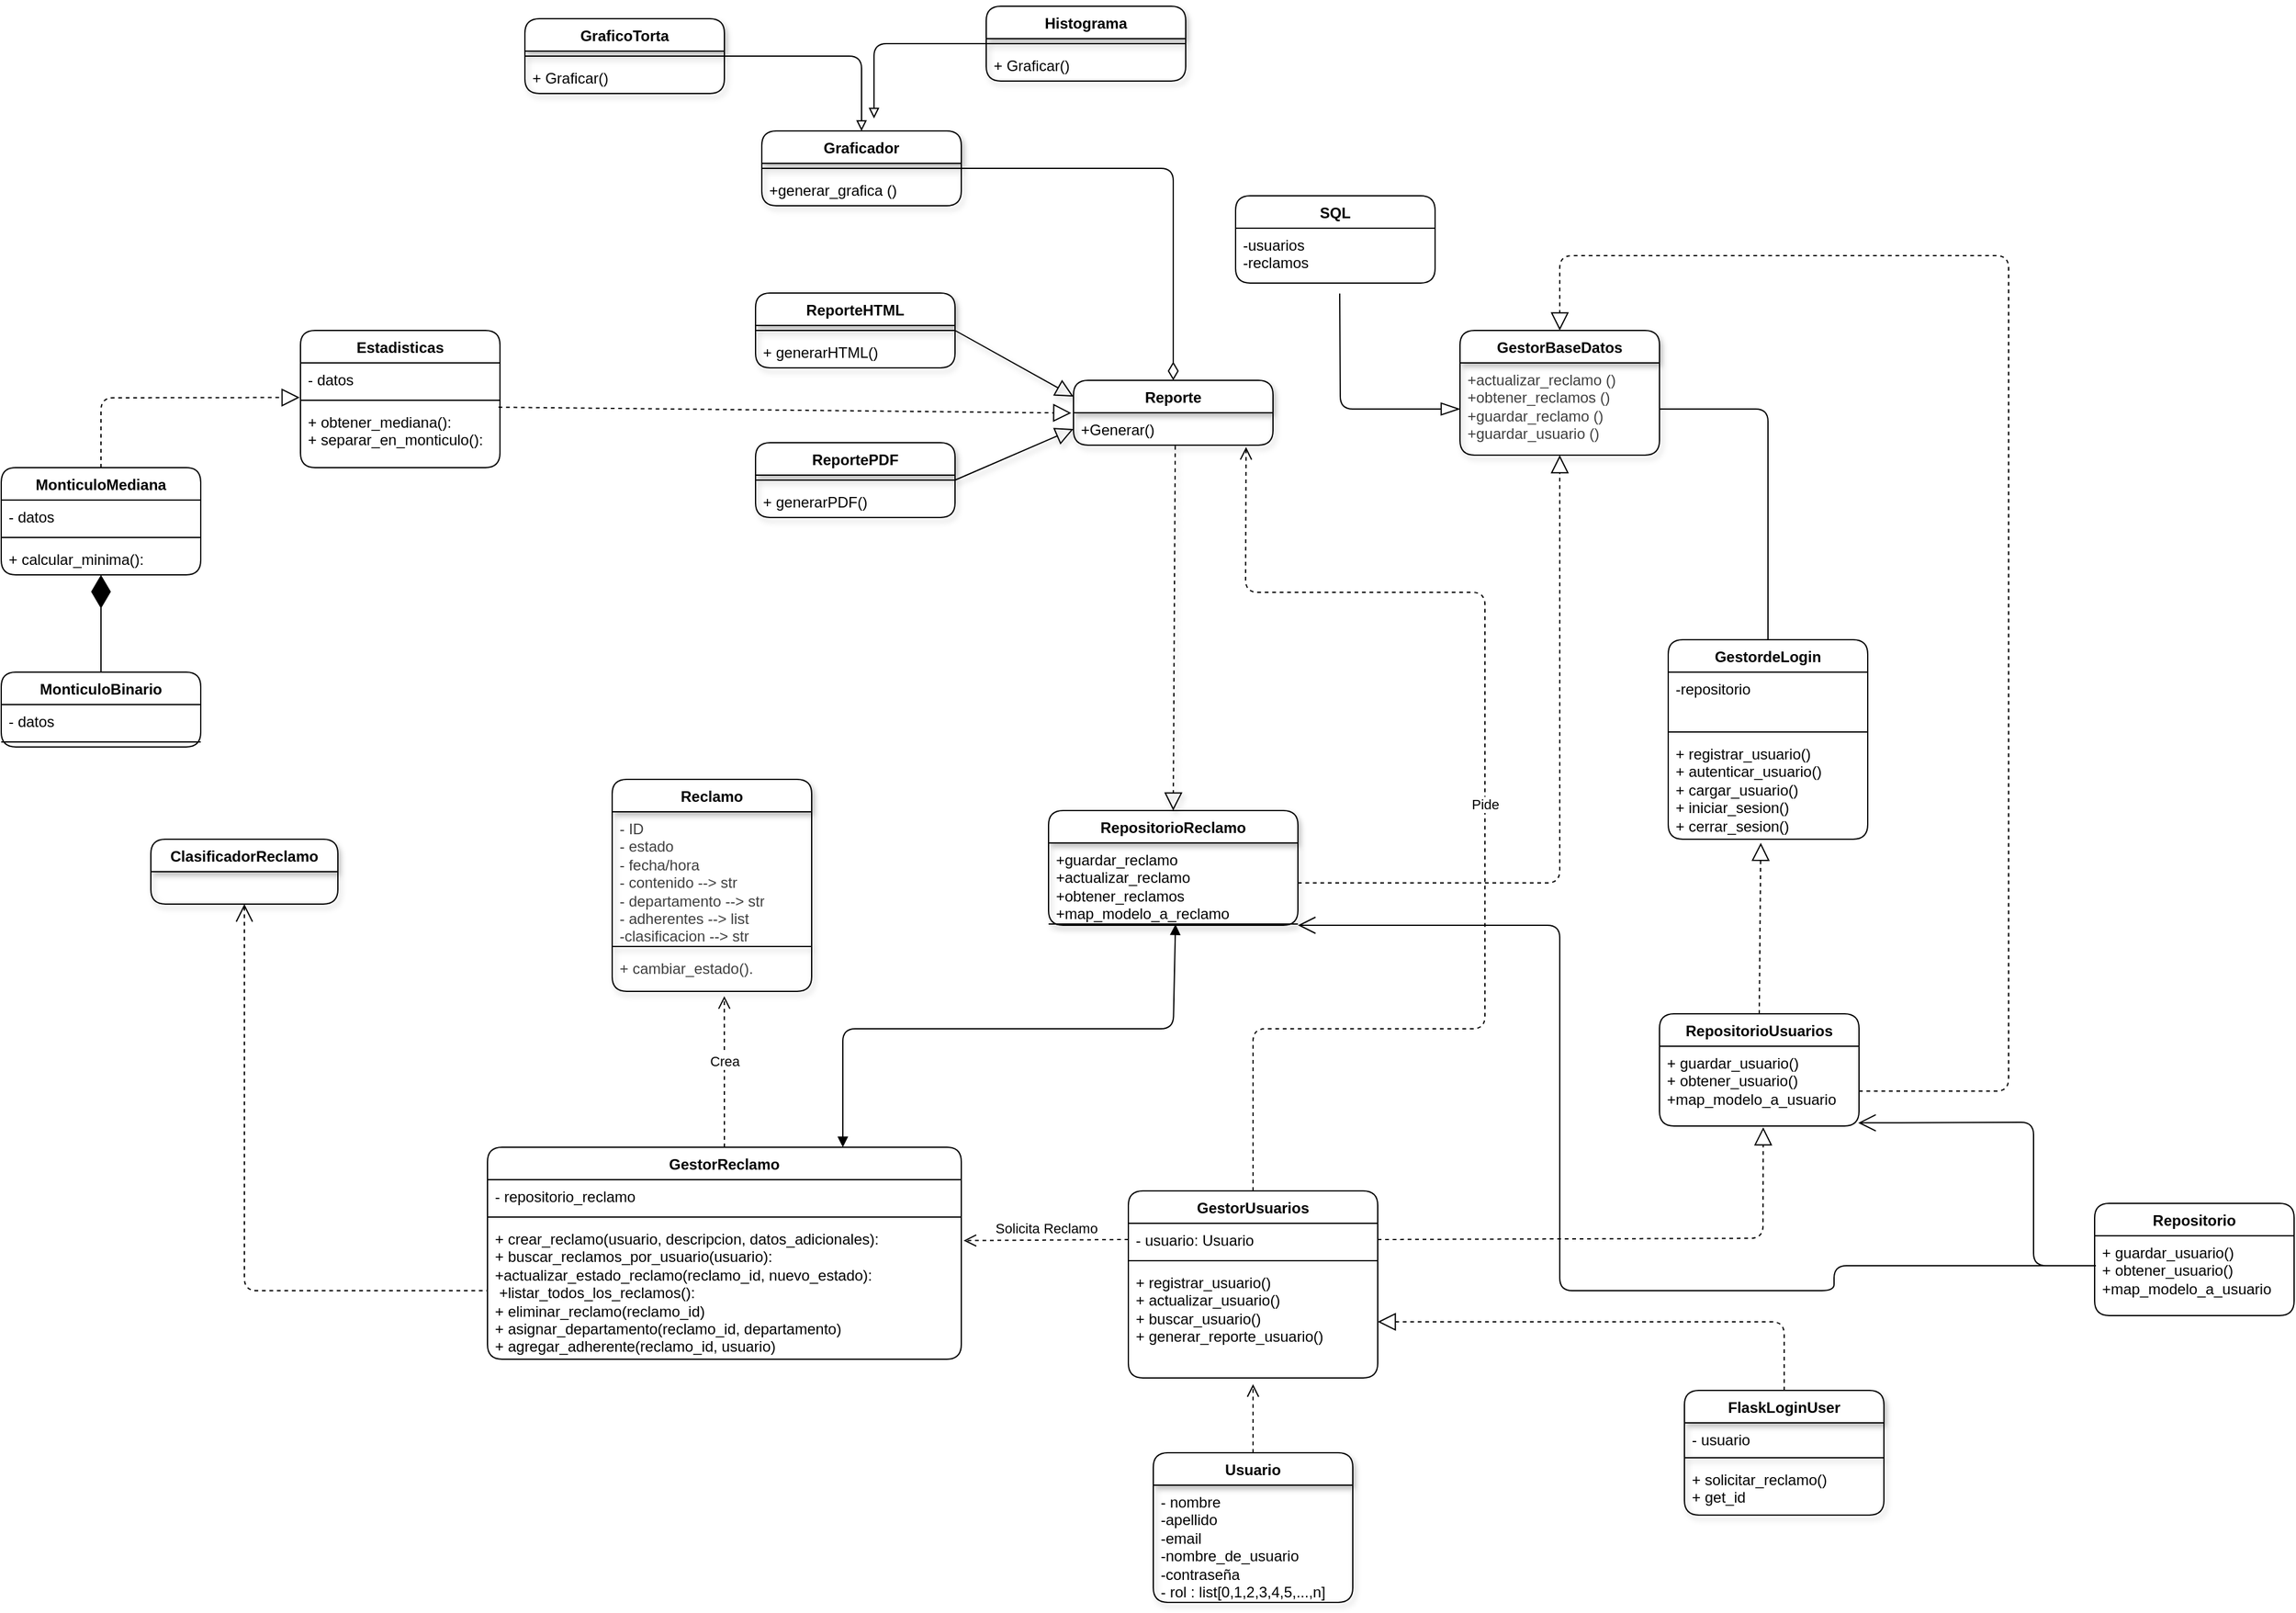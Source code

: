 <mxfile>
    <diagram id="C5RBs43oDa-KdzZeNtuy" name="Page-1">
        <mxGraphModel dx="3646" dy="3943" grid="1" gridSize="10" guides="1" tooltips="1" connect="1" arrows="1" fold="1" page="1" pageScale="1" pageWidth="2339" pageHeight="3300" background="#ffffff" math="0" shadow="0">
            <root>
                <mxCell id="WIyWlLk6GJQsqaUBKTNV-0"/>
                <mxCell id="WIyWlLk6GJQsqaUBKTNV-1" parent="WIyWlLk6GJQsqaUBKTNV-0"/>
                <mxCell id="7" value="&lt;span&gt;Usuario&lt;/span&gt;" style="swimlane;fontStyle=1;align=center;verticalAlign=top;childLayout=stackLayout;horizontal=1;startSize=26;horizontalStack=0;resizeParent=1;resizeParentMax=0;resizeLast=0;collapsible=1;marginBottom=0;whiteSpace=wrap;html=1;swimlaneLine=1;shadow=1;rounded=1;" parent="WIyWlLk6GJQsqaUBKTNV-1" vertex="1">
                    <mxGeometry x="414" y="730" width="160" height="120" as="geometry"/>
                </mxCell>
                <mxCell id="8" value="- nombre&lt;div&gt;-apellido&lt;/div&gt;&lt;div&gt;-email&lt;/div&gt;&lt;div&gt;-nombre_de_usuario&lt;/div&gt;&lt;div&gt;-contraseña&lt;/div&gt;&lt;div&gt;- rol : list[0,1,2,3,4,5,...,n]&lt;/div&gt;" style="text;align=left;verticalAlign=top;spacingLeft=4;spacingRight=4;overflow=hidden;rotatable=0;points=[[0,0.5],[1,0.5]];portConstraint=eastwest;whiteSpace=wrap;html=1;fontStyle=0;swimlaneLine=1;shadow=1;rounded=1;" parent="7" vertex="1">
                    <mxGeometry y="26" width="160" height="94" as="geometry"/>
                </mxCell>
                <mxCell id="288" style="edgeStyle=none;html=1;entryX=1;entryY=0.5;entryDx=0;entryDy=0;startArrow=diamondThin;startFill=0;endArrow=none;endFill=0;startSize=12;" parent="WIyWlLk6GJQsqaUBKTNV-1" source="19" target="285" edge="1">
                    <mxGeometry relative="1" as="geometry">
                        <Array as="points">
                            <mxPoint x="430" y="-300"/>
                        </Array>
                    </mxGeometry>
                </mxCell>
                <mxCell id="19" value="Reporte" style="swimlane;fontStyle=1;align=center;verticalAlign=top;childLayout=stackLayout;horizontal=1;startSize=26;horizontalStack=0;resizeParent=1;resizeParentMax=0;resizeLast=0;collapsible=1;marginBottom=0;whiteSpace=wrap;html=1;swimlaneLine=1;shadow=1;rounded=1;" parent="WIyWlLk6GJQsqaUBKTNV-1" vertex="1">
                    <mxGeometry x="350" y="-130" width="160" height="52" as="geometry"/>
                </mxCell>
                <mxCell id="22" value="+Generar()" style="text;align=left;verticalAlign=top;spacingLeft=4;spacingRight=4;overflow=hidden;rotatable=0;points=[[0,0.5],[1,0.5]];portConstraint=eastwest;whiteSpace=wrap;html=1;swimlaneLine=1;shadow=1;rounded=1;" parent="19" vertex="1">
                    <mxGeometry y="26" width="160" height="26" as="geometry"/>
                </mxCell>
                <mxCell id="27" value="ReporteHTML" style="swimlane;fontStyle=1;align=center;verticalAlign=top;childLayout=stackLayout;horizontal=1;startSize=26;horizontalStack=0;resizeParent=1;resizeParentMax=0;resizeLast=0;collapsible=1;marginBottom=0;whiteSpace=wrap;html=1;swimlaneLine=1;shadow=1;rounded=1;" parent="WIyWlLk6GJQsqaUBKTNV-1" vertex="1">
                    <mxGeometry x="95" y="-200" width="160" height="60" as="geometry"/>
                </mxCell>
                <mxCell id="29" value="" style="line;strokeWidth=1;align=left;verticalAlign=middle;spacingTop=-1;spacingLeft=3;spacingRight=3;rotatable=0;labelPosition=right;points=[];portConstraint=eastwest;swimlaneLine=1;shadow=1;rounded=1;" parent="27" vertex="1">
                    <mxGeometry y="26" width="160" height="8" as="geometry"/>
                </mxCell>
                <mxCell id="30" value="+ generarHTML()" style="text;align=left;verticalAlign=top;spacingLeft=4;spacingRight=4;overflow=hidden;rotatable=0;points=[[0,0.5],[1,0.5]];portConstraint=eastwest;whiteSpace=wrap;html=1;swimlaneLine=1;shadow=1;rounded=1;" parent="27" vertex="1">
                    <mxGeometry y="34" width="160" height="26" as="geometry"/>
                </mxCell>
                <mxCell id="31" value="RepositorioReclamo" style="swimlane;fontStyle=1;align=center;verticalAlign=top;childLayout=stackLayout;horizontal=1;startSize=26;horizontalStack=0;resizeParent=1;resizeParentMax=0;resizeLast=0;collapsible=1;marginBottom=0;whiteSpace=wrap;html=1;swimlaneLine=1;shadow=1;rounded=1;" parent="WIyWlLk6GJQsqaUBKTNV-1" vertex="1">
                    <mxGeometry x="330" y="215" width="200" height="92" as="geometry"/>
                </mxCell>
                <mxCell id="34" value="&lt;div&gt;+guardar_reclamo&lt;/div&gt;&lt;div&gt;+actualizar_reclamo&lt;/div&gt;&lt;div&gt;+obtener_reclamos&lt;/div&gt;&lt;div&gt;+map_modelo_a_reclamo&lt;/div&gt;" style="text;align=left;verticalAlign=top;spacingLeft=4;spacingRight=4;overflow=hidden;rotatable=0;points=[[0,0.5],[1,0.5]];portConstraint=eastwest;whiteSpace=wrap;html=1;swimlaneLine=1;shadow=1;rounded=1;" parent="31" vertex="1">
                    <mxGeometry y="26" width="200" height="64" as="geometry"/>
                </mxCell>
                <mxCell id="33" value="" style="line;strokeWidth=1;align=left;verticalAlign=middle;spacingTop=-1;spacingLeft=3;spacingRight=3;rotatable=0;labelPosition=right;points=[];portConstraint=eastwest;swimlaneLine=1;shadow=1;rounded=1;" parent="31" vertex="1">
                    <mxGeometry y="90" width="200" height="2" as="geometry"/>
                </mxCell>
                <mxCell id="35" value="Reclamo" style="swimlane;fontStyle=1;align=center;verticalAlign=top;childLayout=stackLayout;horizontal=1;startSize=26;horizontalStack=0;resizeParent=1;resizeParentMax=0;resizeLast=0;collapsible=1;marginBottom=0;whiteSpace=wrap;html=1;swimlaneLine=1;shadow=1;rounded=1;" parent="WIyWlLk6GJQsqaUBKTNV-1" vertex="1">
                    <mxGeometry x="-20" y="190" width="160" height="170" as="geometry"/>
                </mxCell>
                <mxCell id="36" value="&lt;span style=&quot;color: rgb(63, 63, 63);&quot;&gt;- ID&lt;/span&gt;&lt;div&gt;&lt;span style=&quot;color: rgb(63, 63, 63);&quot;&gt;- estado&lt;/span&gt;&lt;/div&gt;&lt;div&gt;&lt;span style=&quot;color: rgb(63, 63, 63);&quot;&gt;- fecha/hora&lt;/span&gt;&lt;/div&gt;&lt;div&gt;&lt;span style=&quot;color: rgb(63, 63, 63);&quot;&gt;- contenido --&amp;gt; str&lt;/span&gt;&lt;/div&gt;&lt;div&gt;&lt;span style=&quot;color: rgb(63, 63, 63);&quot;&gt;- departamento&amp;nbsp;&lt;/span&gt;&lt;span style=&quot;color: rgb(63, 63, 63); background-color: transparent;&quot;&gt;--&amp;gt; str&lt;/span&gt;&lt;/div&gt;&lt;div&gt;&lt;span style=&quot;color: rgb(63, 63, 63);&quot;&gt;- adherentes --&amp;gt; list&lt;/span&gt;&lt;/div&gt;&lt;div&gt;&lt;span style=&quot;color: rgb(63, 63, 63);&quot;&gt;-clasificacion --&amp;gt; str&lt;/span&gt;&lt;/div&gt;" style="text;align=left;verticalAlign=top;spacingLeft=4;spacingRight=4;overflow=hidden;rotatable=0;points=[[0,0.5],[1,0.5]];portConstraint=eastwest;whiteSpace=wrap;html=1;swimlaneLine=1;shadow=1;rounded=1;" parent="35" vertex="1">
                    <mxGeometry y="26" width="160" height="104" as="geometry"/>
                </mxCell>
                <mxCell id="37" value="" style="line;strokeWidth=1;align=left;verticalAlign=middle;spacingTop=-1;spacingLeft=3;spacingRight=3;rotatable=0;labelPosition=right;points=[];portConstraint=eastwest;swimlaneLine=1;shadow=1;rounded=1;" parent="35" vertex="1">
                    <mxGeometry y="130" width="160" height="8" as="geometry"/>
                </mxCell>
                <mxCell id="38" value="&lt;div&gt;&lt;span style=&quot;color: rgb(63, 63, 63);&quot;&gt;+ cambiar_estado().&lt;/span&gt;&lt;/div&gt;" style="text;align=left;verticalAlign=top;spacingLeft=4;spacingRight=4;overflow=hidden;rotatable=0;points=[[0,0.5],[1,0.5]];portConstraint=eastwest;whiteSpace=wrap;html=1;swimlaneLine=1;shadow=1;rounded=1;" parent="35" vertex="1">
                    <mxGeometry y="138" width="160" height="32" as="geometry"/>
                </mxCell>
                <mxCell id="127" value="" style="edgeStyle=none;html=1;endArrow=none;endFill=0;startArrow=open;startFill=0;dashed=1;exitX=0.5;exitY=1;exitDx=0;exitDy=0;endSize=11;startSize=12;entryX=0;entryY=0.5;entryDx=0;entryDy=0;" parent="WIyWlLk6GJQsqaUBKTNV-1" source="51" target="253" edge="1">
                    <mxGeometry relative="1" as="geometry">
                        <mxPoint x="-120" y="550" as="targetPoint"/>
                        <Array as="points">
                            <mxPoint x="-315" y="600"/>
                        </Array>
                    </mxGeometry>
                </mxCell>
                <mxCell id="51" value="ClasificadorReclamo" style="swimlane;fontStyle=1;align=center;verticalAlign=top;childLayout=stackLayout;horizontal=1;startSize=26;horizontalStack=0;resizeParent=1;resizeParentMax=0;resizeLast=0;collapsible=1;marginBottom=0;whiteSpace=wrap;html=1;swimlaneLine=1;shadow=1;rounded=1;" parent="WIyWlLk6GJQsqaUBKTNV-1" collapsed="1" vertex="1">
                    <mxGeometry x="-390" y="238" width="150" height="52" as="geometry">
                        <mxRectangle x="540" y="360" width="160" height="34" as="alternateBounds"/>
                    </mxGeometry>
                </mxCell>
                <mxCell id="53" value="" style="line;strokeWidth=1;fillColor=none;align=left;verticalAlign=middle;spacingTop=-1;spacingLeft=3;spacingRight=3;rotatable=0;labelPosition=right;points=[];portConstraint=eastwest;strokeColor=inherit;rounded=1;" parent="51" vertex="1">
                    <mxGeometry y="26" width="160" height="8" as="geometry"/>
                </mxCell>
                <mxCell id="261" value="+ clasificar_reclamo()" style="text;html=1;align=center;verticalAlign=middle;resizable=0;points=[];autosize=1;strokeColor=none;fillColor=none;rounded=1;" parent="51" vertex="1">
                    <mxGeometry y="22" width="140" height="30" as="geometry"/>
                </mxCell>
                <mxCell id="67" value="" style="endArrow=block;dashed=1;endFill=0;endSize=12;html=1;exitX=0.51;exitY=1.025;exitDx=0;exitDy=0;exitPerimeter=0;shadow=1;strokeWidth=1;entryX=0.5;entryY=0;entryDx=0;entryDy=0;" parent="WIyWlLk6GJQsqaUBKTNV-1" source="22" target="31" edge="1">
                    <mxGeometry width="160" relative="1" as="geometry">
                        <mxPoint x="270" y="210" as="sourcePoint"/>
                        <mxPoint x="430" y="120" as="targetPoint"/>
                    </mxGeometry>
                </mxCell>
                <mxCell id="122" value="" style="edgeStyle=none;html=1;endArrow=none;endFill=0;endSize=12;sourcePerimeterSpacing=0;startArrow=blockThin;startFill=0;startSize=13;entryX=0.522;entryY=1.005;entryDx=0;entryDy=0;exitX=0;exitY=0.5;exitDx=0;exitDy=0;entryPerimeter=0;" parent="WIyWlLk6GJQsqaUBKTNV-1" source="108" edge="1">
                    <mxGeometry relative="1" as="geometry">
                        <mxPoint x="650" y="-105" as="sourcePoint"/>
                        <mxPoint x="563.52" y="-199.64" as="targetPoint"/>
                        <Array as="points">
                            <mxPoint x="564" y="-107"/>
                        </Array>
                    </mxGeometry>
                </mxCell>
                <mxCell id="105" value="GestorBaseDatos&lt;div&gt;&lt;br&gt;&lt;/div&gt;" style="swimlane;fontStyle=1;align=center;verticalAlign=top;childLayout=stackLayout;horizontal=1;startSize=26;horizontalStack=0;resizeParent=1;resizeParentMax=0;resizeLast=0;collapsible=1;marginBottom=0;whiteSpace=wrap;html=1;swimlaneLine=1;shadow=1;rounded=1;" parent="WIyWlLk6GJQsqaUBKTNV-1" vertex="1">
                    <mxGeometry x="660" y="-170" width="160" height="100" as="geometry"/>
                </mxCell>
                <mxCell id="108" value="&lt;div&gt;&lt;span style=&quot;color: rgb(63, 63, 63);&quot;&gt;+actualizar_reclamo ()&lt;/span&gt;&lt;/div&gt;&lt;div&gt;&lt;span style=&quot;color: rgb(63, 63, 63);&quot;&gt;+obtener_reclamos ()&lt;/span&gt;&lt;/div&gt;&lt;div&gt;&lt;span style=&quot;color: rgb(63, 63, 63);&quot;&gt;+guardar_reclamo ()&lt;/span&gt;&lt;/div&gt;&lt;div&gt;&lt;span style=&quot;color: rgb(63, 63, 63);&quot;&gt;+guardar_usuario ()&lt;/span&gt;&lt;/div&gt;&lt;div&gt;&lt;span style=&quot;color: rgb(63, 63, 63);&quot;&gt;&lt;br&gt;&lt;/span&gt;&lt;/div&gt;" style="text;align=left;verticalAlign=top;spacingLeft=4;spacingRight=4;overflow=hidden;rotatable=0;points=[[0,0.5],[1,0.5]];portConstraint=eastwest;whiteSpace=wrap;html=1;swimlaneLine=1;shadow=1;rounded=1;" parent="105" vertex="1">
                    <mxGeometry y="26" width="160" height="74" as="geometry"/>
                </mxCell>
                <mxCell id="109" value="" style="endArrow=block;dashed=1;endFill=0;endSize=12;html=1;exitX=1;exitY=0.5;exitDx=0;exitDy=0;" parent="WIyWlLk6GJQsqaUBKTNV-1" source="34" edge="1">
                    <mxGeometry width="160" relative="1" as="geometry">
                        <mxPoint x="510" y="120" as="sourcePoint"/>
                        <mxPoint x="740" y="-70" as="targetPoint"/>
                        <Array as="points">
                            <mxPoint x="740" y="273"/>
                        </Array>
                    </mxGeometry>
                </mxCell>
                <mxCell id="123" value="SQL" style="swimlane;fontStyle=1;align=center;verticalAlign=top;childLayout=stackLayout;horizontal=1;startSize=26;horizontalStack=0;resizeParent=1;resizeParentMax=0;resizeLast=0;collapsible=1;marginBottom=0;whiteSpace=wrap;html=1;rounded=1;" parent="WIyWlLk6GJQsqaUBKTNV-1" vertex="1">
                    <mxGeometry x="480" y="-278" width="160" height="70" as="geometry"/>
                </mxCell>
                <mxCell id="124" value="-usuarios&lt;div&gt;-reclamos&lt;/div&gt;" style="text;strokeColor=none;fillColor=none;align=left;verticalAlign=top;spacingLeft=4;spacingRight=4;overflow=hidden;rotatable=0;points=[[0,0.5],[1,0.5]];portConstraint=eastwest;whiteSpace=wrap;html=1;rounded=1;" parent="123" vertex="1">
                    <mxGeometry y="26" width="160" height="44" as="geometry"/>
                </mxCell>
                <mxCell id="130" value="" style="endArrow=none;endFill=0;endSize=12;html=1;exitX=0;exitY=0.5;exitDx=0;exitDy=0;entryX=1;entryY=0.5;entryDx=0;entryDy=0;shadow=1;strokeWidth=1;startArrow=block;startFill=0;startSize=12;" parent="WIyWlLk6GJQsqaUBKTNV-1" source="22" target="97" edge="1">
                    <mxGeometry width="160" relative="1" as="geometry">
                        <mxPoint x="350" y="-115" as="sourcePoint"/>
                        <mxPoint x="141.92" y="-3" as="targetPoint"/>
                        <Array as="points"/>
                    </mxGeometry>
                </mxCell>
                <mxCell id="97" value="ReportePDF" style="swimlane;fontStyle=1;align=center;verticalAlign=top;childLayout=stackLayout;horizontal=1;startSize=26;horizontalStack=0;resizeParent=1;resizeParentMax=0;resizeLast=0;collapsible=1;marginBottom=0;whiteSpace=wrap;html=1;swimlaneLine=1;shadow=1;rounded=1;" parent="WIyWlLk6GJQsqaUBKTNV-1" vertex="1">
                    <mxGeometry x="95" y="-80" width="160" height="60" as="geometry"/>
                </mxCell>
                <mxCell id="98" value="" style="line;strokeWidth=1;align=left;verticalAlign=middle;spacingTop=-1;spacingLeft=3;spacingRight=3;rotatable=0;labelPosition=right;points=[];portConstraint=eastwest;swimlaneLine=1;shadow=1;rounded=1;" parent="97" vertex="1">
                    <mxGeometry y="26" width="160" height="8" as="geometry"/>
                </mxCell>
                <mxCell id="99" value="+ generarPDF()" style="text;align=left;verticalAlign=top;spacingLeft=4;spacingRight=4;overflow=hidden;rotatable=0;points=[[0,0.5],[1,0.5]];portConstraint=eastwest;whiteSpace=wrap;html=1;swimlaneLine=1;shadow=1;rounded=1;" parent="97" vertex="1">
                    <mxGeometry y="34" width="160" height="26" as="geometry"/>
                </mxCell>
                <mxCell id="131" value="" style="endArrow=none;endFill=0;endSize=12;html=1;exitX=0;exitY=0.25;exitDx=0;exitDy=0;entryX=1;entryY=0.5;entryDx=0;entryDy=0;shadow=1;strokeWidth=1;startArrow=block;startFill=0;startSize=12;" parent="WIyWlLk6GJQsqaUBKTNV-1" source="19" target="27" edge="1">
                    <mxGeometry width="160" relative="1" as="geometry">
                        <mxPoint x="320" y="-130" as="sourcePoint"/>
                        <mxPoint x="225" y="-65" as="targetPoint"/>
                        <Array as="points"/>
                    </mxGeometry>
                </mxCell>
                <mxCell id="183" style="edgeStyle=none;html=1;entryX=1;entryY=0.5;entryDx=0;entryDy=0;endArrow=none;endFill=0;endSize=17;" parent="WIyWlLk6GJQsqaUBKTNV-1" source="169" target="108" edge="1">
                    <mxGeometry relative="1" as="geometry">
                        <Array as="points">
                            <mxPoint x="907" y="-107"/>
                        </Array>
                    </mxGeometry>
                </mxCell>
                <mxCell id="169" value="GestordeLogin" style="swimlane;fontStyle=1;align=center;verticalAlign=top;childLayout=stackLayout;horizontal=1;startSize=26;horizontalStack=0;resizeParent=1;resizeParentMax=0;resizeLast=0;collapsible=1;marginBottom=0;whiteSpace=wrap;html=1;rounded=1;" parent="WIyWlLk6GJQsqaUBKTNV-1" vertex="1">
                    <mxGeometry x="827" y="78" width="160" height="160" as="geometry"/>
                </mxCell>
                <mxCell id="170" value="-repositorio" style="text;strokeColor=none;fillColor=none;align=left;verticalAlign=top;spacingLeft=4;spacingRight=4;overflow=hidden;rotatable=0;points=[[0,0.5],[1,0.5]];portConstraint=eastwest;whiteSpace=wrap;html=1;rounded=1;" parent="169" vertex="1">
                    <mxGeometry y="26" width="160" height="44" as="geometry"/>
                </mxCell>
                <mxCell id="171" value="" style="line;strokeWidth=1;fillColor=none;align=left;verticalAlign=middle;spacingTop=-1;spacingLeft=3;spacingRight=3;rotatable=0;labelPosition=right;points=[];portConstraint=eastwest;strokeColor=inherit;rounded=1;" parent="169" vertex="1">
                    <mxGeometry y="70" width="160" height="8" as="geometry"/>
                </mxCell>
                <mxCell id="172" value="+ registrar_usuario()&lt;div&gt;+ autenticar_usuario()&lt;/div&gt;&lt;div&gt;+ cargar_usuario()&lt;/div&gt;&lt;div&gt;+ iniciar_sesion()&lt;/div&gt;&lt;div&gt;+ cerrar_sesion()&lt;/div&gt;&lt;div&gt;&lt;br&gt;&lt;/div&gt;" style="text;strokeColor=none;fillColor=none;align=left;verticalAlign=top;spacingLeft=4;spacingRight=4;overflow=hidden;rotatable=0;points=[[0,0.5],[1,0.5]];portConstraint=eastwest;whiteSpace=wrap;html=1;rounded=1;" parent="169" vertex="1">
                    <mxGeometry y="78" width="160" height="82" as="geometry"/>
                </mxCell>
                <mxCell id="248" value="Crea" style="html=1;verticalAlign=bottom;endArrow=open;dashed=1;endSize=8;curved=0;rounded=1;exitX=0.5;exitY=0;exitDx=0;exitDy=0;entryX=0.562;entryY=1.12;entryDx=0;entryDy=0;entryPerimeter=0;" parent="WIyWlLk6GJQsqaUBKTNV-1" target="38" edge="1">
                    <mxGeometry relative="1" as="geometry">
                        <mxPoint x="70" y="485" as="sourcePoint"/>
                        <mxPoint x="210" y="440" as="targetPoint"/>
                    </mxGeometry>
                </mxCell>
                <mxCell id="249" value="Solicita Reclamo" style="html=1;verticalAlign=bottom;endArrow=open;dashed=1;endSize=8;curved=0;rounded=1;exitX=0;exitY=0.5;exitDx=0;exitDy=0;entryX=1.005;entryY=0.135;entryDx=0;entryDy=0;entryPerimeter=0;" parent="WIyWlLk6GJQsqaUBKTNV-1" source="279" target="253" edge="1">
                    <mxGeometry relative="1" as="geometry">
                        <mxPoint x="450" y="530" as="sourcePoint"/>
                        <mxPoint x="220" y="590" as="targetPoint"/>
                        <Array as="points"/>
                    </mxGeometry>
                </mxCell>
                <mxCell id="250" value="GestorReclamo" style="swimlane;align=center;verticalAlign=top;childLayout=stackLayout;horizontal=1;startSize=26;horizontalStack=0;resizeParent=1;resizeParentMax=0;resizeLast=0;collapsible=1;marginBottom=0;whiteSpace=wrap;html=1;rounded=1;" parent="WIyWlLk6GJQsqaUBKTNV-1" vertex="1">
                    <mxGeometry x="-120" y="485" width="380" height="170" as="geometry"/>
                </mxCell>
                <mxCell id="251" value="- repositorio_reclamo" style="text;strokeColor=none;fillColor=none;align=left;verticalAlign=top;spacingLeft=4;spacingRight=4;overflow=hidden;rotatable=0;points=[[0,0.5],[1,0.5]];portConstraint=eastwest;whiteSpace=wrap;html=1;rounded=1;" parent="250" vertex="1">
                    <mxGeometry y="26" width="380" height="26" as="geometry"/>
                </mxCell>
                <mxCell id="252" value="" style="line;strokeWidth=1;fillColor=none;align=left;verticalAlign=middle;spacingTop=-1;spacingLeft=3;spacingRight=3;rotatable=0;labelPosition=right;points=[];portConstraint=eastwest;strokeColor=inherit;rounded=1;" parent="250" vertex="1">
                    <mxGeometry y="52" width="380" height="8" as="geometry"/>
                </mxCell>
                <mxCell id="253" value="+ crear_reclamo(usuario, descripcion, datos_adicionales):&amp;nbsp;&lt;br&gt;+ buscar_reclamos_por_usuario(usuario):&amp;nbsp; +actualizar_estado_reclamo(reclamo_id, nuevo_estado):&lt;br&gt;&amp;nbsp;+listar_todos_los_reclamos():&amp;nbsp;&lt;br&gt;+ eliminar_reclamo(reclamo_id)&lt;div&gt;+ asignar_departamento(reclamo_id, departamento)&lt;/div&gt;&lt;div&gt;+ agregar_adherente(reclamo_id, usuario)&lt;br&gt;&lt;br&gt;&lt;/div&gt;" style="text;strokeColor=none;fillColor=none;align=left;verticalAlign=top;spacingLeft=4;spacingRight=4;overflow=hidden;rotatable=0;points=[[0,0.5],[1,0.5]];portConstraint=eastwest;whiteSpace=wrap;html=1;rounded=1;" parent="250" vertex="1">
                    <mxGeometry y="60" width="380" height="110" as="geometry"/>
                </mxCell>
                <mxCell id="254" value="RepositorioUsuarios" style="swimlane;fontStyle=1;align=center;verticalAlign=top;childLayout=stackLayout;horizontal=1;startSize=26;horizontalStack=0;resizeParent=1;resizeParentMax=0;resizeLast=0;collapsible=1;marginBottom=0;whiteSpace=wrap;html=1;rounded=1;" parent="WIyWlLk6GJQsqaUBKTNV-1" vertex="1">
                    <mxGeometry x="820" y="378" width="160" height="90" as="geometry"/>
                </mxCell>
                <mxCell id="257" value="+ guardar_usuario()&lt;div&gt;+ obtener_usuario()&lt;/div&gt;&lt;div&gt;+map_modelo_a_usuario&lt;/div&gt;" style="text;strokeColor=none;fillColor=none;align=left;verticalAlign=top;spacingLeft=4;spacingRight=4;overflow=hidden;rotatable=0;points=[[0,0.5],[1,0.5]];portConstraint=eastwest;whiteSpace=wrap;html=1;rounded=1;" parent="254" vertex="1">
                    <mxGeometry y="26" width="160" height="64" as="geometry"/>
                </mxCell>
                <mxCell id="258" value="" style="endArrow=block;dashed=1;endFill=0;endSize=12;html=1;exitX=1;exitY=0.5;exitDx=0;exitDy=0;entryX=0.52;entryY=1.015;entryDx=0;entryDy=0;entryPerimeter=0;" parent="WIyWlLk6GJQsqaUBKTNV-1" source="279" target="257" edge="1">
                    <mxGeometry width="160" relative="1" as="geometry">
                        <mxPoint x="740" y="360" as="sourcePoint"/>
                        <mxPoint x="900" y="360" as="targetPoint"/>
                        <Array as="points">
                            <mxPoint x="903" y="558"/>
                        </Array>
                    </mxGeometry>
                </mxCell>
                <mxCell id="260" value="" style="endArrow=block;dashed=1;endFill=0;endSize=12;html=1;exitX=0.5;exitY=0;exitDx=0;exitDy=0;entryX=0.464;entryY=1.035;entryDx=0;entryDy=0;entryPerimeter=0;" parent="WIyWlLk6GJQsqaUBKTNV-1" source="254" target="172" edge="1">
                    <mxGeometry width="160" relative="1" as="geometry">
                        <mxPoint x="740" y="280" as="sourcePoint"/>
                        <mxPoint x="900" y="280" as="targetPoint"/>
                    </mxGeometry>
                </mxCell>
                <mxCell id="263" value="Estadisticas" style="swimlane;fontStyle=1;align=center;verticalAlign=top;childLayout=stackLayout;horizontal=1;startSize=26;horizontalStack=0;resizeParent=1;resizeParentMax=0;resizeLast=0;collapsible=1;marginBottom=0;whiteSpace=wrap;html=1;rounded=1;" parent="WIyWlLk6GJQsqaUBKTNV-1" vertex="1">
                    <mxGeometry x="-270" y="-170" width="160" height="110" as="geometry"/>
                </mxCell>
                <mxCell id="264" value="- datos" style="text;strokeColor=none;fillColor=none;align=left;verticalAlign=top;spacingLeft=4;spacingRight=4;overflow=hidden;rotatable=0;points=[[0,0.5],[1,0.5]];portConstraint=eastwest;whiteSpace=wrap;html=1;rounded=1;" parent="263" vertex="1">
                    <mxGeometry y="26" width="160" height="26" as="geometry"/>
                </mxCell>
                <mxCell id="265" value="" style="line;strokeWidth=1;fillColor=none;align=left;verticalAlign=middle;spacingTop=-1;spacingLeft=3;spacingRight=3;rotatable=0;labelPosition=right;points=[];portConstraint=eastwest;strokeColor=inherit;rounded=1;" parent="263" vertex="1">
                    <mxGeometry y="52" width="160" height="8" as="geometry"/>
                </mxCell>
                <mxCell id="266" value="+ obtener_mediana():&lt;div&gt;+ separar_en_monticulo():&lt;/div&gt;" style="text;strokeColor=none;fillColor=none;align=left;verticalAlign=top;spacingLeft=4;spacingRight=4;overflow=hidden;rotatable=0;points=[[0,0.5],[1,0.5]];portConstraint=eastwest;whiteSpace=wrap;html=1;rounded=1;" parent="263" vertex="1">
                    <mxGeometry y="60" width="160" height="50" as="geometry"/>
                </mxCell>
                <mxCell id="267" value="" style="endArrow=block;dashed=1;endFill=0;endSize=12;html=1;entryX=-0.011;entryY=0.009;entryDx=0;entryDy=0;entryPerimeter=0;exitX=0.993;exitY=0.031;exitDx=0;exitDy=0;exitPerimeter=0;" parent="WIyWlLk6GJQsqaUBKTNV-1" source="266" target="22" edge="1">
                    <mxGeometry width="160" relative="1" as="geometry">
                        <mxPoint x="-190" y="-180" as="sourcePoint"/>
                        <mxPoint x="-30" y="-180" as="targetPoint"/>
                    </mxGeometry>
                </mxCell>
                <mxCell id="268" value="MonticuloBinario" style="swimlane;fontStyle=1;align=center;verticalAlign=top;childLayout=stackLayout;horizontal=1;startSize=26;horizontalStack=0;resizeParent=1;resizeParentMax=0;resizeLast=0;collapsible=1;marginBottom=0;whiteSpace=wrap;html=1;rounded=1;" parent="WIyWlLk6GJQsqaUBKTNV-1" vertex="1">
                    <mxGeometry x="-510" y="104" width="160" height="60" as="geometry"/>
                </mxCell>
                <mxCell id="269" value="- datos" style="text;strokeColor=none;fillColor=none;align=left;verticalAlign=top;spacingLeft=4;spacingRight=4;overflow=hidden;rotatable=0;points=[[0,0.5],[1,0.5]];portConstraint=eastwest;whiteSpace=wrap;html=1;rounded=1;" parent="268" vertex="1">
                    <mxGeometry y="26" width="160" height="26" as="geometry"/>
                </mxCell>
                <mxCell id="270" value="" style="line;strokeWidth=1;fillColor=none;align=left;verticalAlign=middle;spacingTop=-1;spacingLeft=3;spacingRight=3;rotatable=0;labelPosition=right;points=[];portConstraint=eastwest;strokeColor=inherit;rounded=1;" parent="268" vertex="1">
                    <mxGeometry y="52" width="160" height="8" as="geometry"/>
                </mxCell>
                <mxCell id="272" value="MonticuloMediana" style="swimlane;fontStyle=1;align=center;verticalAlign=top;childLayout=stackLayout;horizontal=1;startSize=26;horizontalStack=0;resizeParent=1;resizeParentMax=0;resizeLast=0;collapsible=1;marginBottom=0;whiteSpace=wrap;html=1;rounded=1;" parent="WIyWlLk6GJQsqaUBKTNV-1" vertex="1">
                    <mxGeometry x="-510" y="-60" width="160" height="86" as="geometry"/>
                </mxCell>
                <mxCell id="273" value="- datos" style="text;strokeColor=none;fillColor=none;align=left;verticalAlign=top;spacingLeft=4;spacingRight=4;overflow=hidden;rotatable=0;points=[[0,0.5],[1,0.5]];portConstraint=eastwest;whiteSpace=wrap;html=1;rounded=1;" parent="272" vertex="1">
                    <mxGeometry y="26" width="160" height="26" as="geometry"/>
                </mxCell>
                <mxCell id="274" value="" style="line;strokeWidth=1;fillColor=none;align=left;verticalAlign=middle;spacingTop=-1;spacingLeft=3;spacingRight=3;rotatable=0;labelPosition=right;points=[];portConstraint=eastwest;strokeColor=inherit;rounded=1;" parent="272" vertex="1">
                    <mxGeometry y="52" width="160" height="8" as="geometry"/>
                </mxCell>
                <mxCell id="275" value="+ calcular_minima():" style="text;strokeColor=none;fillColor=none;align=left;verticalAlign=top;spacingLeft=4;spacingRight=4;overflow=hidden;rotatable=0;points=[[0,0.5],[1,0.5]];portConstraint=eastwest;whiteSpace=wrap;html=1;rounded=1;" parent="272" vertex="1">
                    <mxGeometry y="60" width="160" height="26" as="geometry"/>
                </mxCell>
                <mxCell id="276" value="" style="endArrow=block;dashed=1;endFill=0;endSize=12;html=1;exitX=0.5;exitY=0;exitDx=0;exitDy=0;entryX=-0.004;entryY=1.067;entryDx=0;entryDy=0;entryPerimeter=0;" parent="WIyWlLk6GJQsqaUBKTNV-1" source="272" target="264" edge="1">
                    <mxGeometry width="160" relative="1" as="geometry">
                        <mxPoint x="-300" y="-140" as="sourcePoint"/>
                        <mxPoint x="-270" y="-110" as="targetPoint"/>
                        <Array as="points">
                            <mxPoint x="-430" y="-116"/>
                        </Array>
                    </mxGeometry>
                </mxCell>
                <mxCell id="278" value="GestorUsuarios" style="swimlane;fontStyle=1;align=center;verticalAlign=top;childLayout=stackLayout;horizontal=1;startSize=26;horizontalStack=0;resizeParent=1;resizeParentMax=0;resizeLast=0;collapsible=1;marginBottom=0;whiteSpace=wrap;html=1;rounded=1;" parent="WIyWlLk6GJQsqaUBKTNV-1" vertex="1">
                    <mxGeometry x="394" y="520" width="200" height="150" as="geometry"/>
                </mxCell>
                <mxCell id="279" value="- usuario: Usuario" style="text;strokeColor=none;fillColor=none;align=left;verticalAlign=top;spacingLeft=4;spacingRight=4;overflow=hidden;rotatable=0;points=[[0,0.5],[1,0.5]];portConstraint=eastwest;whiteSpace=wrap;html=1;rounded=1;" parent="278" vertex="1">
                    <mxGeometry y="26" width="200" height="26" as="geometry"/>
                </mxCell>
                <mxCell id="280" value="" style="line;strokeWidth=1;fillColor=none;align=left;verticalAlign=middle;spacingTop=-1;spacingLeft=3;spacingRight=3;rotatable=0;labelPosition=right;points=[];portConstraint=eastwest;strokeColor=inherit;rounded=1;" parent="278" vertex="1">
                    <mxGeometry y="52" width="200" height="8" as="geometry"/>
                </mxCell>
                <mxCell id="281" value="+ registrar_usuario()&lt;div&gt;+ actualizar_usuario()&lt;/div&gt;&lt;div&gt;&lt;span style=&quot;background-color: transparent;&quot;&gt;+ buscar_usuario()&lt;/span&gt;&lt;/div&gt;&lt;div&gt;+ generar_reporte_usuario()&lt;/div&gt;" style="text;strokeColor=none;fillColor=none;align=left;verticalAlign=top;spacingLeft=4;spacingRight=4;overflow=hidden;rotatable=0;points=[[0,0.5],[1,0.5]];portConstraint=eastwest;whiteSpace=wrap;html=1;rounded=1;" parent="278" vertex="1">
                    <mxGeometry y="60" width="200" height="90" as="geometry"/>
                </mxCell>
                <mxCell id="282" value="" style="html=1;verticalAlign=bottom;endArrow=open;dashed=1;endSize=8;curved=0;rounded=1;exitX=0.5;exitY=0;exitDx=0;exitDy=0;" parent="WIyWlLk6GJQsqaUBKTNV-1" source="7" edge="1">
                    <mxGeometry relative="1" as="geometry">
                        <mxPoint x="710" y="540" as="sourcePoint"/>
                        <mxPoint x="494" y="675" as="targetPoint"/>
                    </mxGeometry>
                </mxCell>
                <mxCell id="283" value="Pide" style="html=1;verticalAlign=bottom;endArrow=open;dashed=1;endSize=8;curved=0;rounded=1;exitX=0.5;exitY=0;exitDx=0;exitDy=0;entryX=0.865;entryY=1.057;entryDx=0;entryDy=0;entryPerimeter=0;" parent="WIyWlLk6GJQsqaUBKTNV-1" source="278" target="22" edge="1">
                    <mxGeometry relative="1" as="geometry">
                        <mxPoint x="710" y="540" as="sourcePoint"/>
                        <mxPoint x="630" y="540" as="targetPoint"/>
                        <Array as="points">
                            <mxPoint x="494" y="390"/>
                            <mxPoint x="680" y="390"/>
                            <mxPoint x="680" y="40"/>
                            <mxPoint x="488" y="40"/>
                        </Array>
                    </mxGeometry>
                </mxCell>
                <mxCell id="284" value="" style="endArrow=block;dashed=1;endFill=0;endSize=12;html=1;entryX=0.5;entryY=0;entryDx=0;entryDy=0;" parent="WIyWlLk6GJQsqaUBKTNV-1" target="105" edge="1">
                    <mxGeometry width="160" relative="1" as="geometry">
                        <mxPoint x="980" y="440" as="sourcePoint"/>
                        <mxPoint x="740" y="-70" as="targetPoint"/>
                        <Array as="points">
                            <mxPoint x="1100" y="440"/>
                            <mxPoint x="1100" y="-230"/>
                            <mxPoint x="740" y="-230"/>
                        </Array>
                    </mxGeometry>
                </mxCell>
                <mxCell id="285" value="Graficador" style="swimlane;fontStyle=1;align=center;verticalAlign=top;childLayout=stackLayout;horizontal=1;startSize=26;horizontalStack=0;resizeParent=1;resizeParentMax=0;resizeLast=0;collapsible=1;marginBottom=0;whiteSpace=wrap;html=1;swimlaneLine=1;shadow=1;rounded=1;" parent="WIyWlLk6GJQsqaUBKTNV-1" vertex="1">
                    <mxGeometry x="100" y="-330" width="160" height="60" as="geometry"/>
                </mxCell>
                <mxCell id="286" value="" style="line;strokeWidth=1;align=left;verticalAlign=middle;spacingTop=-1;spacingLeft=3;spacingRight=3;rotatable=0;labelPosition=right;points=[];portConstraint=eastwest;swimlaneLine=1;shadow=1;rounded=1;" parent="285" vertex="1">
                    <mxGeometry y="26" width="160" height="8" as="geometry"/>
                </mxCell>
                <mxCell id="287" value="+generar_grafica ()" style="text;align=left;verticalAlign=top;spacingLeft=4;spacingRight=4;overflow=hidden;rotatable=0;points=[[0,0.5],[1,0.5]];portConstraint=eastwest;whiteSpace=wrap;html=1;swimlaneLine=1;shadow=1;rounded=1;" parent="285" vertex="1">
                    <mxGeometry y="34" width="160" height="26" as="geometry"/>
                </mxCell>
                <mxCell id="289" value="GraficoTorta" style="swimlane;fontStyle=1;align=center;verticalAlign=top;childLayout=stackLayout;horizontal=1;startSize=26;horizontalStack=0;resizeParent=1;resizeParentMax=0;resizeLast=0;collapsible=1;marginBottom=0;whiteSpace=wrap;html=1;swimlaneLine=1;shadow=1;rounded=1;" parent="WIyWlLk6GJQsqaUBKTNV-1" vertex="1">
                    <mxGeometry x="-90" y="-420" width="160" height="60" as="geometry"/>
                </mxCell>
                <mxCell id="290" value="" style="line;strokeWidth=1;align=left;verticalAlign=middle;spacingTop=-1;spacingLeft=3;spacingRight=3;rotatable=0;labelPosition=right;points=[];portConstraint=eastwest;swimlaneLine=1;shadow=1;rounded=1;" parent="289" vertex="1">
                    <mxGeometry y="26" width="160" height="8" as="geometry"/>
                </mxCell>
                <mxCell id="291" value="+ Graficar()" style="text;align=left;verticalAlign=top;spacingLeft=4;spacingRight=4;overflow=hidden;rotatable=0;points=[[0,0.5],[1,0.5]];portConstraint=eastwest;whiteSpace=wrap;html=1;swimlaneLine=1;shadow=1;rounded=1;" parent="289" vertex="1">
                    <mxGeometry y="34" width="160" height="26" as="geometry"/>
                </mxCell>
                <mxCell id="292" style="edgeStyle=none;html=1;entryX=1;entryY=0.5;entryDx=0;entryDy=0;startArrow=block;startFill=0;endArrow=none;endFill=0;" parent="WIyWlLk6GJQsqaUBKTNV-1" source="285" target="289" edge="1">
                    <mxGeometry relative="1" as="geometry">
                        <Array as="points">
                            <mxPoint x="180" y="-390"/>
                        </Array>
                    </mxGeometry>
                </mxCell>
                <mxCell id="294" value="&lt;span&gt;FlaskLoginUser&lt;/span&gt;" style="swimlane;fontStyle=1;align=center;verticalAlign=top;childLayout=stackLayout;horizontal=1;startSize=26;horizontalStack=0;resizeParent=1;resizeParentMax=0;resizeLast=0;collapsible=1;marginBottom=0;whiteSpace=wrap;html=1;swimlaneLine=1;shadow=1;rounded=1;" vertex="1" parent="WIyWlLk6GJQsqaUBKTNV-1">
                    <mxGeometry x="840" y="680" width="160" height="100" as="geometry"/>
                </mxCell>
                <mxCell id="295" value="&lt;div&gt;- usuario&amp;nbsp;&lt;/div&gt;" style="text;align=left;verticalAlign=top;spacingLeft=4;spacingRight=4;overflow=hidden;rotatable=0;points=[[0,0.5],[1,0.5]];portConstraint=eastwest;whiteSpace=wrap;html=1;fontStyle=0;swimlaneLine=1;shadow=1;rounded=1;" vertex="1" parent="294">
                    <mxGeometry y="26" width="160" height="24" as="geometry"/>
                </mxCell>
                <mxCell id="296" value="" style="line;strokeWidth=1;align=left;verticalAlign=middle;spacingTop=-1;spacingLeft=3;spacingRight=3;rotatable=0;labelPosition=right;points=[];portConstraint=eastwest;swimlaneLine=1;shadow=1;rounded=1;" vertex="1" parent="294">
                    <mxGeometry y="50" width="160" height="8" as="geometry"/>
                </mxCell>
                <mxCell id="297" value="&lt;div&gt;+ solicitar_reclamo()&lt;/div&gt;&lt;div&gt;+ get_id&lt;/div&gt;" style="text;align=left;verticalAlign=top;spacingLeft=4;spacingRight=4;overflow=hidden;rotatable=0;points=[[0,0.5],[1,0.5]];portConstraint=eastwest;whiteSpace=wrap;html=1;swimlaneLine=1;shadow=1;rounded=1;" vertex="1" parent="294">
                    <mxGeometry y="58" width="160" height="42" as="geometry"/>
                </mxCell>
                <mxCell id="298" value="" style="endArrow=block;startArrow=block;endFill=1;startFill=1;html=1;exitX=0.75;exitY=0;exitDx=0;exitDy=0;entryX=0.509;entryY=0.636;entryDx=0;entryDy=0;entryPerimeter=0;" edge="1" parent="WIyWlLk6GJQsqaUBKTNV-1" source="250" target="33">
                    <mxGeometry width="160" relative="1" as="geometry">
                        <mxPoint x="230" y="330" as="sourcePoint"/>
                        <mxPoint x="390" y="330" as="targetPoint"/>
                        <Array as="points">
                            <mxPoint x="165" y="390"/>
                            <mxPoint x="430" y="390"/>
                        </Array>
                    </mxGeometry>
                </mxCell>
                <mxCell id="299" value="" style="endArrow=block;dashed=1;endFill=0;endSize=12;html=1;exitX=0.5;exitY=0;exitDx=0;exitDy=0;entryX=1;entryY=0.5;entryDx=0;entryDy=0;" edge="1" parent="WIyWlLk6GJQsqaUBKTNV-1" source="294" target="281">
                    <mxGeometry width="160" relative="1" as="geometry">
                        <mxPoint x="310" y="800" as="sourcePoint"/>
                        <mxPoint x="470" y="800" as="targetPoint"/>
                        <Array as="points">
                            <mxPoint x="920" y="625"/>
                        </Array>
                    </mxGeometry>
                </mxCell>
                <mxCell id="300" value="Repositorio" style="swimlane;fontStyle=1;align=center;verticalAlign=top;childLayout=stackLayout;horizontal=1;startSize=26;horizontalStack=0;resizeParent=1;resizeParentMax=0;resizeLast=0;collapsible=1;marginBottom=0;whiteSpace=wrap;html=1;rounded=1;" vertex="1" parent="WIyWlLk6GJQsqaUBKTNV-1">
                    <mxGeometry x="1169" y="530" width="160" height="90" as="geometry"/>
                </mxCell>
                <mxCell id="301" value="+ guardar_usuario()&lt;div&gt;+ obtener_usuario()&lt;/div&gt;&lt;div&gt;+map_modelo_a_usuario&lt;/div&gt;" style="text;strokeColor=none;fillColor=none;align=left;verticalAlign=top;spacingLeft=4;spacingRight=4;overflow=hidden;rotatable=0;points=[[0,0.5],[1,0.5]];portConstraint=eastwest;whiteSpace=wrap;html=1;rounded=1;" vertex="1" parent="300">
                    <mxGeometry y="26" width="160" height="64" as="geometry"/>
                </mxCell>
                <mxCell id="302" value="" style="endArrow=open;endFill=1;endSize=12;html=1;entryX=1;entryY=1;entryDx=0;entryDy=0;" edge="1" parent="WIyWlLk6GJQsqaUBKTNV-1" target="31">
                    <mxGeometry width="160" relative="1" as="geometry">
                        <mxPoint x="1170" y="580" as="sourcePoint"/>
                        <mxPoint x="810" y="430" as="targetPoint"/>
                        <Array as="points">
                            <mxPoint x="960" y="580"/>
                            <mxPoint x="960" y="600"/>
                            <mxPoint x="740" y="600"/>
                            <mxPoint x="740" y="307"/>
                        </Array>
                    </mxGeometry>
                </mxCell>
                <mxCell id="303" value="" style="endArrow=open;endFill=1;endSize=12;html=1;entryX=0.996;entryY=0.96;entryDx=0;entryDy=0;entryPerimeter=0;" edge="1" parent="WIyWlLk6GJQsqaUBKTNV-1" target="257">
                    <mxGeometry width="160" relative="1" as="geometry">
                        <mxPoint x="1170" y="580" as="sourcePoint"/>
                        <mxPoint x="810" y="430" as="targetPoint"/>
                        <Array as="points">
                            <mxPoint x="1120" y="580"/>
                            <mxPoint x="1120" y="465"/>
                        </Array>
                    </mxGeometry>
                </mxCell>
                <mxCell id="306" value="" style="endArrow=diamondThin;endFill=1;endSize=24;html=1;exitX=0.5;exitY=0;exitDx=0;exitDy=0;" edge="1" parent="WIyWlLk6GJQsqaUBKTNV-1" source="268" target="275">
                    <mxGeometry width="160" relative="1" as="geometry">
                        <mxPoint x="-60" y="-120" as="sourcePoint"/>
                        <mxPoint x="100" y="-120" as="targetPoint"/>
                    </mxGeometry>
                </mxCell>
                <mxCell id="307" value="Histograma" style="swimlane;fontStyle=1;align=center;verticalAlign=top;childLayout=stackLayout;horizontal=1;startSize=26;horizontalStack=0;resizeParent=1;resizeParentMax=0;resizeLast=0;collapsible=1;marginBottom=0;whiteSpace=wrap;html=1;swimlaneLine=1;shadow=1;rounded=1;" vertex="1" parent="WIyWlLk6GJQsqaUBKTNV-1">
                    <mxGeometry x="280" y="-430" width="160" height="60" as="geometry"/>
                </mxCell>
                <mxCell id="308" value="" style="line;strokeWidth=1;align=left;verticalAlign=middle;spacingTop=-1;spacingLeft=3;spacingRight=3;rotatable=0;labelPosition=right;points=[];portConstraint=eastwest;swimlaneLine=1;shadow=1;rounded=1;" vertex="1" parent="307">
                    <mxGeometry y="26" width="160" height="8" as="geometry"/>
                </mxCell>
                <mxCell id="309" value="+ Graficar()" style="text;align=left;verticalAlign=top;spacingLeft=4;spacingRight=4;overflow=hidden;rotatable=0;points=[[0,0.5],[1,0.5]];portConstraint=eastwest;whiteSpace=wrap;html=1;swimlaneLine=1;shadow=1;rounded=1;" vertex="1" parent="307">
                    <mxGeometry y="34" width="160" height="26" as="geometry"/>
                </mxCell>
                <mxCell id="310" style="edgeStyle=none;html=1;entryX=0;entryY=0.5;entryDx=0;entryDy=0;startArrow=block;startFill=0;endArrow=none;endFill=0;" edge="1" parent="WIyWlLk6GJQsqaUBKTNV-1" target="307">
                    <mxGeometry relative="1" as="geometry">
                        <Array as="points">
                            <mxPoint x="190" y="-400"/>
                        </Array>
                        <mxPoint x="190" y="-340" as="sourcePoint"/>
                        <mxPoint x="80" y="-380" as="targetPoint"/>
                    </mxGeometry>
                </mxCell>
            </root>
        </mxGraphModel>
    </diagram>
</mxfile>